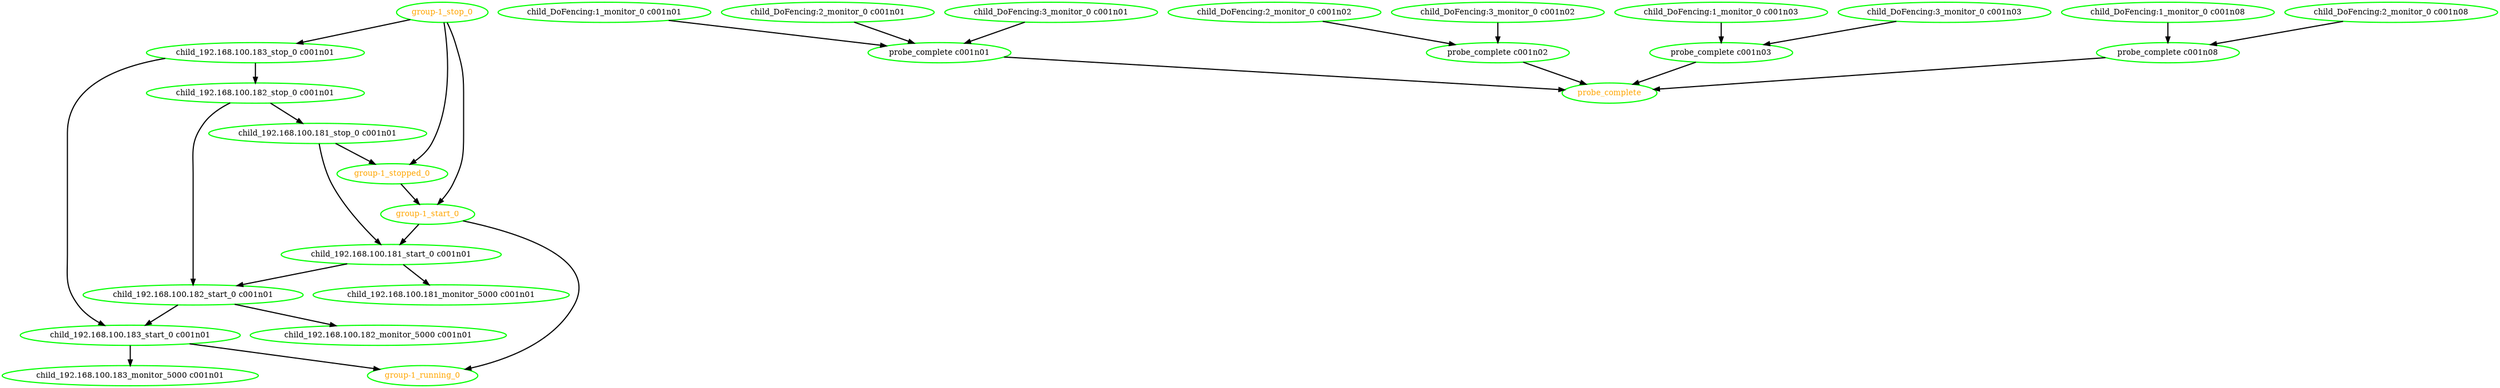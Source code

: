 digraph "g" {
	size = "30,30"
"child_192.168.100.182_monitor_5000 c001n01" [ style=bold color="green" fontcolor="black" ]
"child_192.168.100.183_monitor_5000 c001n01" [ style=bold color="green" fontcolor="black" ]
"child_192.168.100.181_monitor_5000 c001n01" [ style=bold color="green" fontcolor="black" ]
"child_192.168.100.181_stop_0 c001n01" [ style=bold color="green" fontcolor="black" ]
"probe_complete" [ style=bold color="green" fontcolor="orange" ]
"probe_complete c001n01" [ style=bold color="green" fontcolor="black" ]
"child_DoFencing:1_monitor_0 c001n01" [ style=bold color="green" fontcolor="black" ]
"child_DoFencing:2_monitor_0 c001n01" [ style=bold color="green" fontcolor="black" ]
"child_DoFencing:3_monitor_0 c001n01" [ style=bold color="green" fontcolor="black" ]
"probe_complete c001n02" [ style=bold color="green" fontcolor="black" ]
"child_DoFencing:2_monitor_0 c001n02" [ style=bold color="green" fontcolor="black" ]
"child_DoFencing:3_monitor_0 c001n02" [ style=bold color="green" fontcolor="black" ]
"probe_complete c001n03" [ style=bold color="green" fontcolor="black" ]
"child_DoFencing:1_monitor_0 c001n03" [ style=bold color="green" fontcolor="black" ]
"child_DoFencing:3_monitor_0 c001n03" [ style=bold color="green" fontcolor="black" ]
"probe_complete c001n08" [ style=bold color="green" fontcolor="black" ]
"child_DoFencing:1_monitor_0 c001n08" [ style=bold color="green" fontcolor="black" ]
"child_DoFencing:2_monitor_0 c001n08" [ style=bold color="green" fontcolor="black" ]
"child_192.168.100.183_stop_0 c001n01" [ style=bold color="green" fontcolor="black" ]
"child_192.168.100.183_start_0 c001n01" [ style=bold color="green" fontcolor="black" ]
"child_192.168.100.182_stop_0 c001n01" [ style=bold color="green" fontcolor="black" ]
"child_192.168.100.182_start_0 c001n01" [ style=bold color="green" fontcolor="black" ]
"child_192.168.100.181_start_0 c001n01" [ style=bold color="green" fontcolor="black" ]
"group-1_start_0" [ style=bold color="green" fontcolor="orange" ]
"group-1_running_0" [ style=bold color="green" fontcolor="orange" ]
"group-1_stop_0" [ style=bold color="green" fontcolor="orange" ]
"group-1_stopped_0" [ style=bold color="green" fontcolor="orange" ]
"child_192.168.100.182_start_0 c001n01" -> "child_192.168.100.182_monitor_5000 c001n01" [ style = bold]
"child_192.168.100.183_start_0 c001n01" -> "child_192.168.100.183_monitor_5000 c001n01" [ style = bold]
"child_192.168.100.181_start_0 c001n01" -> "child_192.168.100.181_monitor_5000 c001n01" [ style = bold]
"child_192.168.100.182_stop_0 c001n01" -> "child_192.168.100.181_stop_0 c001n01" [ style = bold]
"probe_complete c001n01" -> "probe_complete" [ style = bold]
"probe_complete c001n02" -> "probe_complete" [ style = bold]
"probe_complete c001n03" -> "probe_complete" [ style = bold]
"probe_complete c001n08" -> "probe_complete" [ style = bold]
"child_DoFencing:1_monitor_0 c001n01" -> "probe_complete c001n01" [ style = bold]
"child_DoFencing:2_monitor_0 c001n01" -> "probe_complete c001n01" [ style = bold]
"child_DoFencing:3_monitor_0 c001n01" -> "probe_complete c001n01" [ style = bold]
"child_DoFencing:2_monitor_0 c001n02" -> "probe_complete c001n02" [ style = bold]
"child_DoFencing:3_monitor_0 c001n02" -> "probe_complete c001n02" [ style = bold]
"child_DoFencing:1_monitor_0 c001n03" -> "probe_complete c001n03" [ style = bold]
"child_DoFencing:3_monitor_0 c001n03" -> "probe_complete c001n03" [ style = bold]
"child_DoFencing:1_monitor_0 c001n08" -> "probe_complete c001n08" [ style = bold]
"child_DoFencing:2_monitor_0 c001n08" -> "probe_complete c001n08" [ style = bold]
"group-1_stop_0" -> "child_192.168.100.183_stop_0 c001n01" [ style = bold]
"child_192.168.100.183_stop_0 c001n01" -> "child_192.168.100.183_start_0 c001n01" [ style = bold]
"child_192.168.100.182_start_0 c001n01" -> "child_192.168.100.183_start_0 c001n01" [ style = bold]
"child_192.168.100.183_stop_0 c001n01" -> "child_192.168.100.182_stop_0 c001n01" [ style = bold]
"child_192.168.100.182_stop_0 c001n01" -> "child_192.168.100.182_start_0 c001n01" [ style = bold]
"child_192.168.100.181_start_0 c001n01" -> "child_192.168.100.182_start_0 c001n01" [ style = bold]
"child_192.168.100.181_stop_0 c001n01" -> "child_192.168.100.181_start_0 c001n01" [ style = bold]
"group-1_start_0" -> "child_192.168.100.181_start_0 c001n01" [ style = bold]
"group-1_stop_0" -> "group-1_start_0" [ style = bold]
"group-1_stopped_0" -> "group-1_start_0" [ style = bold]
"child_192.168.100.183_start_0 c001n01" -> "group-1_running_0" [ style = bold]
"group-1_start_0" -> "group-1_running_0" [ style = bold]
"child_192.168.100.181_stop_0 c001n01" -> "group-1_stopped_0" [ style = bold]
"group-1_stop_0" -> "group-1_stopped_0" [ style = bold]
}
